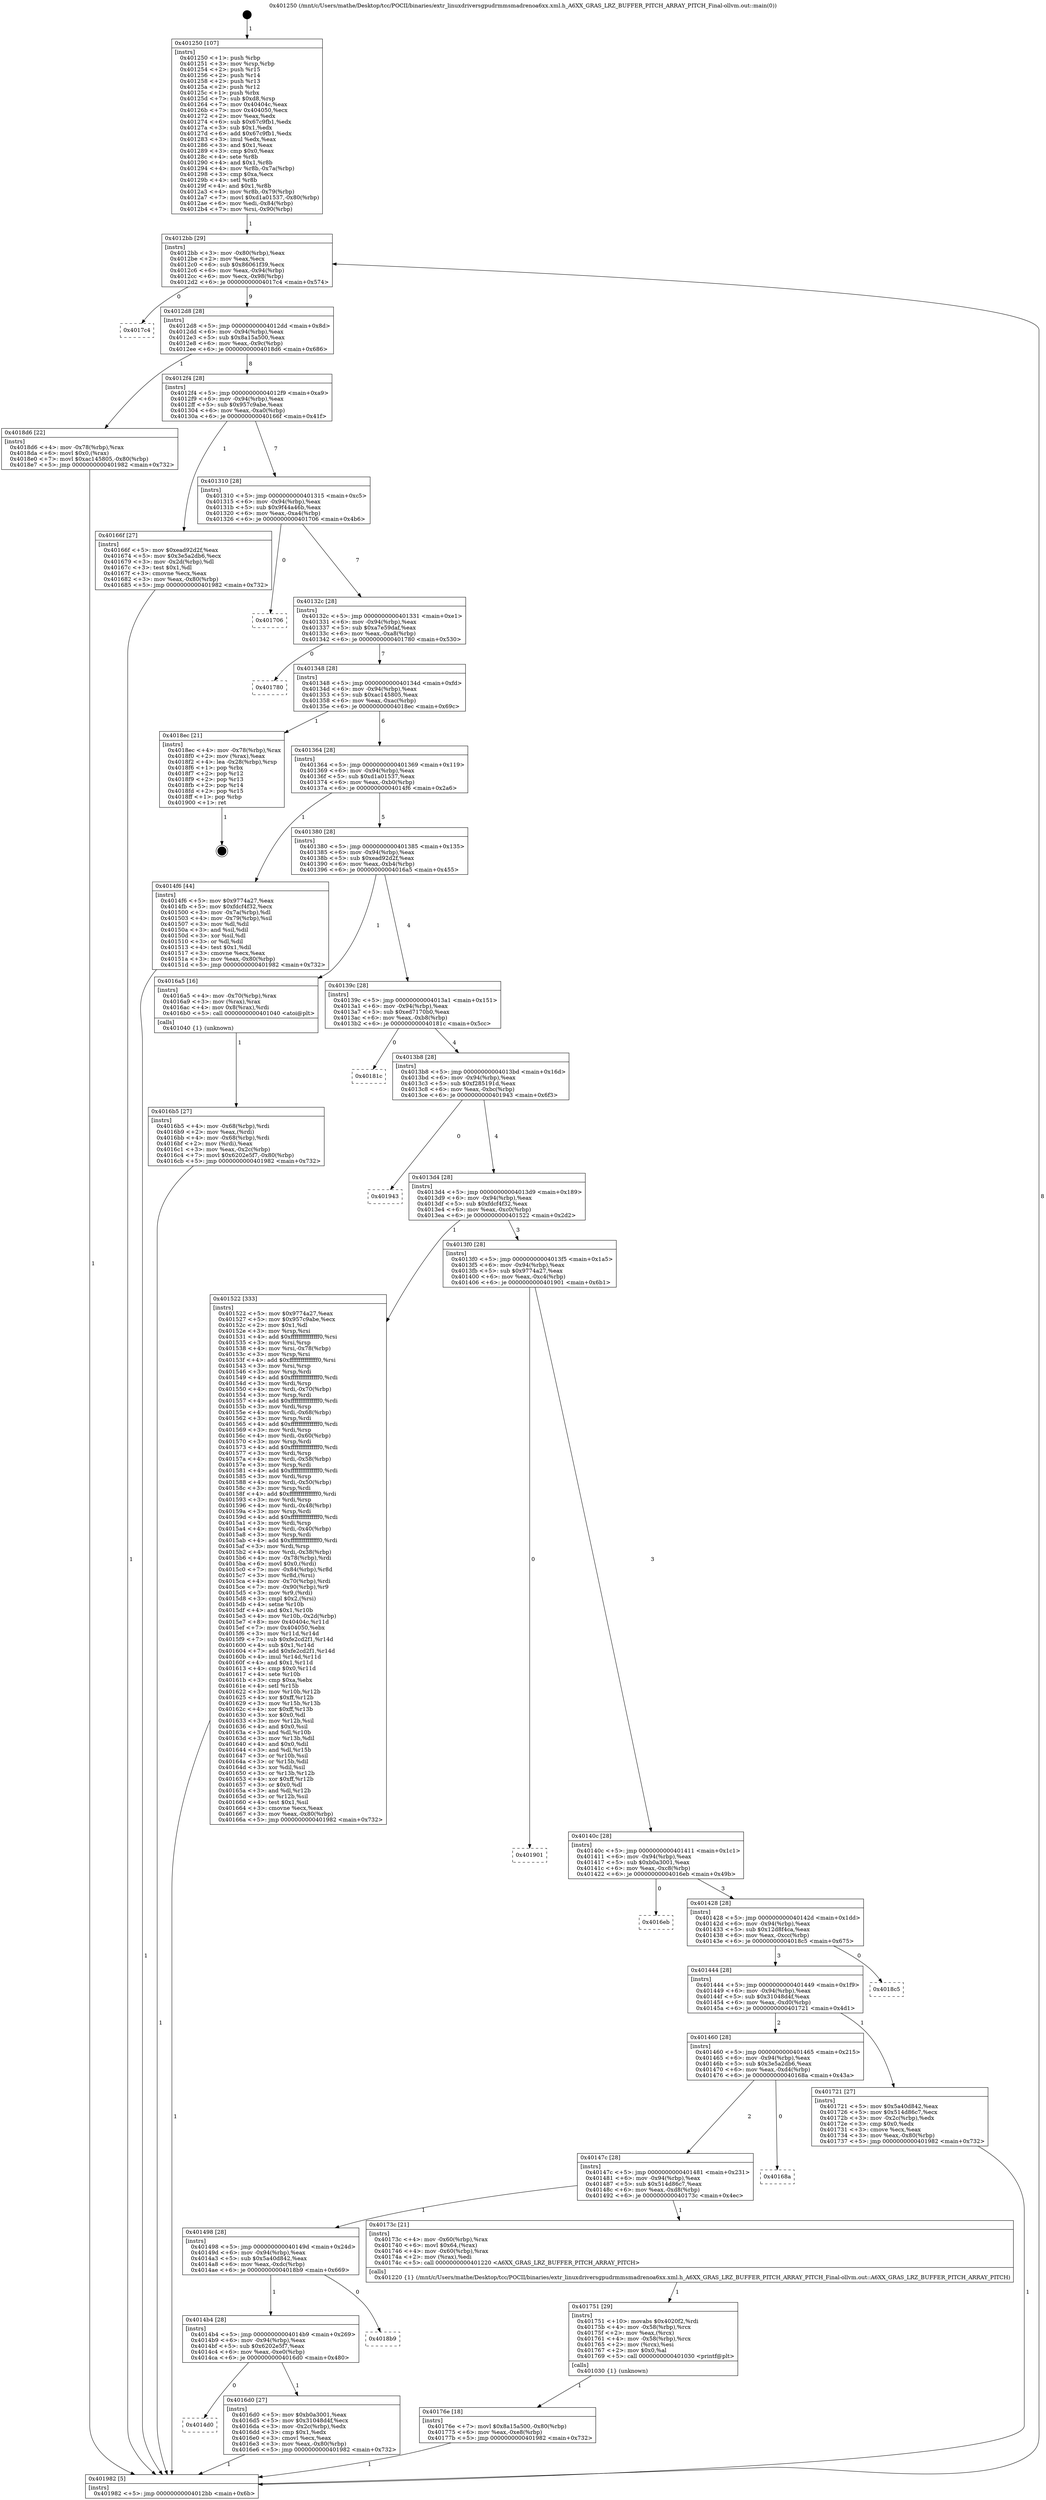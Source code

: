 digraph "0x401250" {
  label = "0x401250 (/mnt/c/Users/mathe/Desktop/tcc/POCII/binaries/extr_linuxdriversgpudrmmsmadrenoa6xx.xml.h_A6XX_GRAS_LRZ_BUFFER_PITCH_ARRAY_PITCH_Final-ollvm.out::main(0))"
  labelloc = "t"
  node[shape=record]

  Entry [label="",width=0.3,height=0.3,shape=circle,fillcolor=black,style=filled]
  "0x4012bb" [label="{
     0x4012bb [29]\l
     | [instrs]\l
     &nbsp;&nbsp;0x4012bb \<+3\>: mov -0x80(%rbp),%eax\l
     &nbsp;&nbsp;0x4012be \<+2\>: mov %eax,%ecx\l
     &nbsp;&nbsp;0x4012c0 \<+6\>: sub $0x86061f39,%ecx\l
     &nbsp;&nbsp;0x4012c6 \<+6\>: mov %eax,-0x94(%rbp)\l
     &nbsp;&nbsp;0x4012cc \<+6\>: mov %ecx,-0x98(%rbp)\l
     &nbsp;&nbsp;0x4012d2 \<+6\>: je 00000000004017c4 \<main+0x574\>\l
  }"]
  "0x4017c4" [label="{
     0x4017c4\l
  }", style=dashed]
  "0x4012d8" [label="{
     0x4012d8 [28]\l
     | [instrs]\l
     &nbsp;&nbsp;0x4012d8 \<+5\>: jmp 00000000004012dd \<main+0x8d\>\l
     &nbsp;&nbsp;0x4012dd \<+6\>: mov -0x94(%rbp),%eax\l
     &nbsp;&nbsp;0x4012e3 \<+5\>: sub $0x8a15a500,%eax\l
     &nbsp;&nbsp;0x4012e8 \<+6\>: mov %eax,-0x9c(%rbp)\l
     &nbsp;&nbsp;0x4012ee \<+6\>: je 00000000004018d6 \<main+0x686\>\l
  }"]
  Exit [label="",width=0.3,height=0.3,shape=circle,fillcolor=black,style=filled,peripheries=2]
  "0x4018d6" [label="{
     0x4018d6 [22]\l
     | [instrs]\l
     &nbsp;&nbsp;0x4018d6 \<+4\>: mov -0x78(%rbp),%rax\l
     &nbsp;&nbsp;0x4018da \<+6\>: movl $0x0,(%rax)\l
     &nbsp;&nbsp;0x4018e0 \<+7\>: movl $0xac145805,-0x80(%rbp)\l
     &nbsp;&nbsp;0x4018e7 \<+5\>: jmp 0000000000401982 \<main+0x732\>\l
  }"]
  "0x4012f4" [label="{
     0x4012f4 [28]\l
     | [instrs]\l
     &nbsp;&nbsp;0x4012f4 \<+5\>: jmp 00000000004012f9 \<main+0xa9\>\l
     &nbsp;&nbsp;0x4012f9 \<+6\>: mov -0x94(%rbp),%eax\l
     &nbsp;&nbsp;0x4012ff \<+5\>: sub $0x957c9abe,%eax\l
     &nbsp;&nbsp;0x401304 \<+6\>: mov %eax,-0xa0(%rbp)\l
     &nbsp;&nbsp;0x40130a \<+6\>: je 000000000040166f \<main+0x41f\>\l
  }"]
  "0x40176e" [label="{
     0x40176e [18]\l
     | [instrs]\l
     &nbsp;&nbsp;0x40176e \<+7\>: movl $0x8a15a500,-0x80(%rbp)\l
     &nbsp;&nbsp;0x401775 \<+6\>: mov %eax,-0xe8(%rbp)\l
     &nbsp;&nbsp;0x40177b \<+5\>: jmp 0000000000401982 \<main+0x732\>\l
  }"]
  "0x40166f" [label="{
     0x40166f [27]\l
     | [instrs]\l
     &nbsp;&nbsp;0x40166f \<+5\>: mov $0xead92d2f,%eax\l
     &nbsp;&nbsp;0x401674 \<+5\>: mov $0x3e5a2db6,%ecx\l
     &nbsp;&nbsp;0x401679 \<+3\>: mov -0x2d(%rbp),%dl\l
     &nbsp;&nbsp;0x40167c \<+3\>: test $0x1,%dl\l
     &nbsp;&nbsp;0x40167f \<+3\>: cmovne %ecx,%eax\l
     &nbsp;&nbsp;0x401682 \<+3\>: mov %eax,-0x80(%rbp)\l
     &nbsp;&nbsp;0x401685 \<+5\>: jmp 0000000000401982 \<main+0x732\>\l
  }"]
  "0x401310" [label="{
     0x401310 [28]\l
     | [instrs]\l
     &nbsp;&nbsp;0x401310 \<+5\>: jmp 0000000000401315 \<main+0xc5\>\l
     &nbsp;&nbsp;0x401315 \<+6\>: mov -0x94(%rbp),%eax\l
     &nbsp;&nbsp;0x40131b \<+5\>: sub $0x9f44a46b,%eax\l
     &nbsp;&nbsp;0x401320 \<+6\>: mov %eax,-0xa4(%rbp)\l
     &nbsp;&nbsp;0x401326 \<+6\>: je 0000000000401706 \<main+0x4b6\>\l
  }"]
  "0x401751" [label="{
     0x401751 [29]\l
     | [instrs]\l
     &nbsp;&nbsp;0x401751 \<+10\>: movabs $0x4020f2,%rdi\l
     &nbsp;&nbsp;0x40175b \<+4\>: mov -0x58(%rbp),%rcx\l
     &nbsp;&nbsp;0x40175f \<+2\>: mov %eax,(%rcx)\l
     &nbsp;&nbsp;0x401761 \<+4\>: mov -0x58(%rbp),%rcx\l
     &nbsp;&nbsp;0x401765 \<+2\>: mov (%rcx),%esi\l
     &nbsp;&nbsp;0x401767 \<+2\>: mov $0x0,%al\l
     &nbsp;&nbsp;0x401769 \<+5\>: call 0000000000401030 \<printf@plt\>\l
     | [calls]\l
     &nbsp;&nbsp;0x401030 \{1\} (unknown)\l
  }"]
  "0x401706" [label="{
     0x401706\l
  }", style=dashed]
  "0x40132c" [label="{
     0x40132c [28]\l
     | [instrs]\l
     &nbsp;&nbsp;0x40132c \<+5\>: jmp 0000000000401331 \<main+0xe1\>\l
     &nbsp;&nbsp;0x401331 \<+6\>: mov -0x94(%rbp),%eax\l
     &nbsp;&nbsp;0x401337 \<+5\>: sub $0xa7e59daf,%eax\l
     &nbsp;&nbsp;0x40133c \<+6\>: mov %eax,-0xa8(%rbp)\l
     &nbsp;&nbsp;0x401342 \<+6\>: je 0000000000401780 \<main+0x530\>\l
  }"]
  "0x4014d0" [label="{
     0x4014d0\l
  }", style=dashed]
  "0x401780" [label="{
     0x401780\l
  }", style=dashed]
  "0x401348" [label="{
     0x401348 [28]\l
     | [instrs]\l
     &nbsp;&nbsp;0x401348 \<+5\>: jmp 000000000040134d \<main+0xfd\>\l
     &nbsp;&nbsp;0x40134d \<+6\>: mov -0x94(%rbp),%eax\l
     &nbsp;&nbsp;0x401353 \<+5\>: sub $0xac145805,%eax\l
     &nbsp;&nbsp;0x401358 \<+6\>: mov %eax,-0xac(%rbp)\l
     &nbsp;&nbsp;0x40135e \<+6\>: je 00000000004018ec \<main+0x69c\>\l
  }"]
  "0x4016d0" [label="{
     0x4016d0 [27]\l
     | [instrs]\l
     &nbsp;&nbsp;0x4016d0 \<+5\>: mov $0xb0a3001,%eax\l
     &nbsp;&nbsp;0x4016d5 \<+5\>: mov $0x31048d4f,%ecx\l
     &nbsp;&nbsp;0x4016da \<+3\>: mov -0x2c(%rbp),%edx\l
     &nbsp;&nbsp;0x4016dd \<+3\>: cmp $0x1,%edx\l
     &nbsp;&nbsp;0x4016e0 \<+3\>: cmovl %ecx,%eax\l
     &nbsp;&nbsp;0x4016e3 \<+3\>: mov %eax,-0x80(%rbp)\l
     &nbsp;&nbsp;0x4016e6 \<+5\>: jmp 0000000000401982 \<main+0x732\>\l
  }"]
  "0x4018ec" [label="{
     0x4018ec [21]\l
     | [instrs]\l
     &nbsp;&nbsp;0x4018ec \<+4\>: mov -0x78(%rbp),%rax\l
     &nbsp;&nbsp;0x4018f0 \<+2\>: mov (%rax),%eax\l
     &nbsp;&nbsp;0x4018f2 \<+4\>: lea -0x28(%rbp),%rsp\l
     &nbsp;&nbsp;0x4018f6 \<+1\>: pop %rbx\l
     &nbsp;&nbsp;0x4018f7 \<+2\>: pop %r12\l
     &nbsp;&nbsp;0x4018f9 \<+2\>: pop %r13\l
     &nbsp;&nbsp;0x4018fb \<+2\>: pop %r14\l
     &nbsp;&nbsp;0x4018fd \<+2\>: pop %r15\l
     &nbsp;&nbsp;0x4018ff \<+1\>: pop %rbp\l
     &nbsp;&nbsp;0x401900 \<+1\>: ret\l
  }"]
  "0x401364" [label="{
     0x401364 [28]\l
     | [instrs]\l
     &nbsp;&nbsp;0x401364 \<+5\>: jmp 0000000000401369 \<main+0x119\>\l
     &nbsp;&nbsp;0x401369 \<+6\>: mov -0x94(%rbp),%eax\l
     &nbsp;&nbsp;0x40136f \<+5\>: sub $0xd1a01537,%eax\l
     &nbsp;&nbsp;0x401374 \<+6\>: mov %eax,-0xb0(%rbp)\l
     &nbsp;&nbsp;0x40137a \<+6\>: je 00000000004014f6 \<main+0x2a6\>\l
  }"]
  "0x4014b4" [label="{
     0x4014b4 [28]\l
     | [instrs]\l
     &nbsp;&nbsp;0x4014b4 \<+5\>: jmp 00000000004014b9 \<main+0x269\>\l
     &nbsp;&nbsp;0x4014b9 \<+6\>: mov -0x94(%rbp),%eax\l
     &nbsp;&nbsp;0x4014bf \<+5\>: sub $0x6202e5f7,%eax\l
     &nbsp;&nbsp;0x4014c4 \<+6\>: mov %eax,-0xe0(%rbp)\l
     &nbsp;&nbsp;0x4014ca \<+6\>: je 00000000004016d0 \<main+0x480\>\l
  }"]
  "0x4014f6" [label="{
     0x4014f6 [44]\l
     | [instrs]\l
     &nbsp;&nbsp;0x4014f6 \<+5\>: mov $0x9774a27,%eax\l
     &nbsp;&nbsp;0x4014fb \<+5\>: mov $0xfdcf4f32,%ecx\l
     &nbsp;&nbsp;0x401500 \<+3\>: mov -0x7a(%rbp),%dl\l
     &nbsp;&nbsp;0x401503 \<+4\>: mov -0x79(%rbp),%sil\l
     &nbsp;&nbsp;0x401507 \<+3\>: mov %dl,%dil\l
     &nbsp;&nbsp;0x40150a \<+3\>: and %sil,%dil\l
     &nbsp;&nbsp;0x40150d \<+3\>: xor %sil,%dl\l
     &nbsp;&nbsp;0x401510 \<+3\>: or %dl,%dil\l
     &nbsp;&nbsp;0x401513 \<+4\>: test $0x1,%dil\l
     &nbsp;&nbsp;0x401517 \<+3\>: cmovne %ecx,%eax\l
     &nbsp;&nbsp;0x40151a \<+3\>: mov %eax,-0x80(%rbp)\l
     &nbsp;&nbsp;0x40151d \<+5\>: jmp 0000000000401982 \<main+0x732\>\l
  }"]
  "0x401380" [label="{
     0x401380 [28]\l
     | [instrs]\l
     &nbsp;&nbsp;0x401380 \<+5\>: jmp 0000000000401385 \<main+0x135\>\l
     &nbsp;&nbsp;0x401385 \<+6\>: mov -0x94(%rbp),%eax\l
     &nbsp;&nbsp;0x40138b \<+5\>: sub $0xead92d2f,%eax\l
     &nbsp;&nbsp;0x401390 \<+6\>: mov %eax,-0xb4(%rbp)\l
     &nbsp;&nbsp;0x401396 \<+6\>: je 00000000004016a5 \<main+0x455\>\l
  }"]
  "0x401982" [label="{
     0x401982 [5]\l
     | [instrs]\l
     &nbsp;&nbsp;0x401982 \<+5\>: jmp 00000000004012bb \<main+0x6b\>\l
  }"]
  "0x401250" [label="{
     0x401250 [107]\l
     | [instrs]\l
     &nbsp;&nbsp;0x401250 \<+1\>: push %rbp\l
     &nbsp;&nbsp;0x401251 \<+3\>: mov %rsp,%rbp\l
     &nbsp;&nbsp;0x401254 \<+2\>: push %r15\l
     &nbsp;&nbsp;0x401256 \<+2\>: push %r14\l
     &nbsp;&nbsp;0x401258 \<+2\>: push %r13\l
     &nbsp;&nbsp;0x40125a \<+2\>: push %r12\l
     &nbsp;&nbsp;0x40125c \<+1\>: push %rbx\l
     &nbsp;&nbsp;0x40125d \<+7\>: sub $0xd8,%rsp\l
     &nbsp;&nbsp;0x401264 \<+7\>: mov 0x40404c,%eax\l
     &nbsp;&nbsp;0x40126b \<+7\>: mov 0x404050,%ecx\l
     &nbsp;&nbsp;0x401272 \<+2\>: mov %eax,%edx\l
     &nbsp;&nbsp;0x401274 \<+6\>: sub $0x67c9fb1,%edx\l
     &nbsp;&nbsp;0x40127a \<+3\>: sub $0x1,%edx\l
     &nbsp;&nbsp;0x40127d \<+6\>: add $0x67c9fb1,%edx\l
     &nbsp;&nbsp;0x401283 \<+3\>: imul %edx,%eax\l
     &nbsp;&nbsp;0x401286 \<+3\>: and $0x1,%eax\l
     &nbsp;&nbsp;0x401289 \<+3\>: cmp $0x0,%eax\l
     &nbsp;&nbsp;0x40128c \<+4\>: sete %r8b\l
     &nbsp;&nbsp;0x401290 \<+4\>: and $0x1,%r8b\l
     &nbsp;&nbsp;0x401294 \<+4\>: mov %r8b,-0x7a(%rbp)\l
     &nbsp;&nbsp;0x401298 \<+3\>: cmp $0xa,%ecx\l
     &nbsp;&nbsp;0x40129b \<+4\>: setl %r8b\l
     &nbsp;&nbsp;0x40129f \<+4\>: and $0x1,%r8b\l
     &nbsp;&nbsp;0x4012a3 \<+4\>: mov %r8b,-0x79(%rbp)\l
     &nbsp;&nbsp;0x4012a7 \<+7\>: movl $0xd1a01537,-0x80(%rbp)\l
     &nbsp;&nbsp;0x4012ae \<+6\>: mov %edi,-0x84(%rbp)\l
     &nbsp;&nbsp;0x4012b4 \<+7\>: mov %rsi,-0x90(%rbp)\l
  }"]
  "0x4018b9" [label="{
     0x4018b9\l
  }", style=dashed]
  "0x4016a5" [label="{
     0x4016a5 [16]\l
     | [instrs]\l
     &nbsp;&nbsp;0x4016a5 \<+4\>: mov -0x70(%rbp),%rax\l
     &nbsp;&nbsp;0x4016a9 \<+3\>: mov (%rax),%rax\l
     &nbsp;&nbsp;0x4016ac \<+4\>: mov 0x8(%rax),%rdi\l
     &nbsp;&nbsp;0x4016b0 \<+5\>: call 0000000000401040 \<atoi@plt\>\l
     | [calls]\l
     &nbsp;&nbsp;0x401040 \{1\} (unknown)\l
  }"]
  "0x40139c" [label="{
     0x40139c [28]\l
     | [instrs]\l
     &nbsp;&nbsp;0x40139c \<+5\>: jmp 00000000004013a1 \<main+0x151\>\l
     &nbsp;&nbsp;0x4013a1 \<+6\>: mov -0x94(%rbp),%eax\l
     &nbsp;&nbsp;0x4013a7 \<+5\>: sub $0xed7170b0,%eax\l
     &nbsp;&nbsp;0x4013ac \<+6\>: mov %eax,-0xb8(%rbp)\l
     &nbsp;&nbsp;0x4013b2 \<+6\>: je 000000000040181c \<main+0x5cc\>\l
  }"]
  "0x401498" [label="{
     0x401498 [28]\l
     | [instrs]\l
     &nbsp;&nbsp;0x401498 \<+5\>: jmp 000000000040149d \<main+0x24d\>\l
     &nbsp;&nbsp;0x40149d \<+6\>: mov -0x94(%rbp),%eax\l
     &nbsp;&nbsp;0x4014a3 \<+5\>: sub $0x5a40d842,%eax\l
     &nbsp;&nbsp;0x4014a8 \<+6\>: mov %eax,-0xdc(%rbp)\l
     &nbsp;&nbsp;0x4014ae \<+6\>: je 00000000004018b9 \<main+0x669\>\l
  }"]
  "0x40181c" [label="{
     0x40181c\l
  }", style=dashed]
  "0x4013b8" [label="{
     0x4013b8 [28]\l
     | [instrs]\l
     &nbsp;&nbsp;0x4013b8 \<+5\>: jmp 00000000004013bd \<main+0x16d\>\l
     &nbsp;&nbsp;0x4013bd \<+6\>: mov -0x94(%rbp),%eax\l
     &nbsp;&nbsp;0x4013c3 \<+5\>: sub $0xf285191d,%eax\l
     &nbsp;&nbsp;0x4013c8 \<+6\>: mov %eax,-0xbc(%rbp)\l
     &nbsp;&nbsp;0x4013ce \<+6\>: je 0000000000401943 \<main+0x6f3\>\l
  }"]
  "0x40173c" [label="{
     0x40173c [21]\l
     | [instrs]\l
     &nbsp;&nbsp;0x40173c \<+4\>: mov -0x60(%rbp),%rax\l
     &nbsp;&nbsp;0x401740 \<+6\>: movl $0x64,(%rax)\l
     &nbsp;&nbsp;0x401746 \<+4\>: mov -0x60(%rbp),%rax\l
     &nbsp;&nbsp;0x40174a \<+2\>: mov (%rax),%edi\l
     &nbsp;&nbsp;0x40174c \<+5\>: call 0000000000401220 \<A6XX_GRAS_LRZ_BUFFER_PITCH_ARRAY_PITCH\>\l
     | [calls]\l
     &nbsp;&nbsp;0x401220 \{1\} (/mnt/c/Users/mathe/Desktop/tcc/POCII/binaries/extr_linuxdriversgpudrmmsmadrenoa6xx.xml.h_A6XX_GRAS_LRZ_BUFFER_PITCH_ARRAY_PITCH_Final-ollvm.out::A6XX_GRAS_LRZ_BUFFER_PITCH_ARRAY_PITCH)\l
  }"]
  "0x401943" [label="{
     0x401943\l
  }", style=dashed]
  "0x4013d4" [label="{
     0x4013d4 [28]\l
     | [instrs]\l
     &nbsp;&nbsp;0x4013d4 \<+5\>: jmp 00000000004013d9 \<main+0x189\>\l
     &nbsp;&nbsp;0x4013d9 \<+6\>: mov -0x94(%rbp),%eax\l
     &nbsp;&nbsp;0x4013df \<+5\>: sub $0xfdcf4f32,%eax\l
     &nbsp;&nbsp;0x4013e4 \<+6\>: mov %eax,-0xc0(%rbp)\l
     &nbsp;&nbsp;0x4013ea \<+6\>: je 0000000000401522 \<main+0x2d2\>\l
  }"]
  "0x40147c" [label="{
     0x40147c [28]\l
     | [instrs]\l
     &nbsp;&nbsp;0x40147c \<+5\>: jmp 0000000000401481 \<main+0x231\>\l
     &nbsp;&nbsp;0x401481 \<+6\>: mov -0x94(%rbp),%eax\l
     &nbsp;&nbsp;0x401487 \<+5\>: sub $0x514d86c7,%eax\l
     &nbsp;&nbsp;0x40148c \<+6\>: mov %eax,-0xd8(%rbp)\l
     &nbsp;&nbsp;0x401492 \<+6\>: je 000000000040173c \<main+0x4ec\>\l
  }"]
  "0x401522" [label="{
     0x401522 [333]\l
     | [instrs]\l
     &nbsp;&nbsp;0x401522 \<+5\>: mov $0x9774a27,%eax\l
     &nbsp;&nbsp;0x401527 \<+5\>: mov $0x957c9abe,%ecx\l
     &nbsp;&nbsp;0x40152c \<+2\>: mov $0x1,%dl\l
     &nbsp;&nbsp;0x40152e \<+3\>: mov %rsp,%rsi\l
     &nbsp;&nbsp;0x401531 \<+4\>: add $0xfffffffffffffff0,%rsi\l
     &nbsp;&nbsp;0x401535 \<+3\>: mov %rsi,%rsp\l
     &nbsp;&nbsp;0x401538 \<+4\>: mov %rsi,-0x78(%rbp)\l
     &nbsp;&nbsp;0x40153c \<+3\>: mov %rsp,%rsi\l
     &nbsp;&nbsp;0x40153f \<+4\>: add $0xfffffffffffffff0,%rsi\l
     &nbsp;&nbsp;0x401543 \<+3\>: mov %rsi,%rsp\l
     &nbsp;&nbsp;0x401546 \<+3\>: mov %rsp,%rdi\l
     &nbsp;&nbsp;0x401549 \<+4\>: add $0xfffffffffffffff0,%rdi\l
     &nbsp;&nbsp;0x40154d \<+3\>: mov %rdi,%rsp\l
     &nbsp;&nbsp;0x401550 \<+4\>: mov %rdi,-0x70(%rbp)\l
     &nbsp;&nbsp;0x401554 \<+3\>: mov %rsp,%rdi\l
     &nbsp;&nbsp;0x401557 \<+4\>: add $0xfffffffffffffff0,%rdi\l
     &nbsp;&nbsp;0x40155b \<+3\>: mov %rdi,%rsp\l
     &nbsp;&nbsp;0x40155e \<+4\>: mov %rdi,-0x68(%rbp)\l
     &nbsp;&nbsp;0x401562 \<+3\>: mov %rsp,%rdi\l
     &nbsp;&nbsp;0x401565 \<+4\>: add $0xfffffffffffffff0,%rdi\l
     &nbsp;&nbsp;0x401569 \<+3\>: mov %rdi,%rsp\l
     &nbsp;&nbsp;0x40156c \<+4\>: mov %rdi,-0x60(%rbp)\l
     &nbsp;&nbsp;0x401570 \<+3\>: mov %rsp,%rdi\l
     &nbsp;&nbsp;0x401573 \<+4\>: add $0xfffffffffffffff0,%rdi\l
     &nbsp;&nbsp;0x401577 \<+3\>: mov %rdi,%rsp\l
     &nbsp;&nbsp;0x40157a \<+4\>: mov %rdi,-0x58(%rbp)\l
     &nbsp;&nbsp;0x40157e \<+3\>: mov %rsp,%rdi\l
     &nbsp;&nbsp;0x401581 \<+4\>: add $0xfffffffffffffff0,%rdi\l
     &nbsp;&nbsp;0x401585 \<+3\>: mov %rdi,%rsp\l
     &nbsp;&nbsp;0x401588 \<+4\>: mov %rdi,-0x50(%rbp)\l
     &nbsp;&nbsp;0x40158c \<+3\>: mov %rsp,%rdi\l
     &nbsp;&nbsp;0x40158f \<+4\>: add $0xfffffffffffffff0,%rdi\l
     &nbsp;&nbsp;0x401593 \<+3\>: mov %rdi,%rsp\l
     &nbsp;&nbsp;0x401596 \<+4\>: mov %rdi,-0x48(%rbp)\l
     &nbsp;&nbsp;0x40159a \<+3\>: mov %rsp,%rdi\l
     &nbsp;&nbsp;0x40159d \<+4\>: add $0xfffffffffffffff0,%rdi\l
     &nbsp;&nbsp;0x4015a1 \<+3\>: mov %rdi,%rsp\l
     &nbsp;&nbsp;0x4015a4 \<+4\>: mov %rdi,-0x40(%rbp)\l
     &nbsp;&nbsp;0x4015a8 \<+3\>: mov %rsp,%rdi\l
     &nbsp;&nbsp;0x4015ab \<+4\>: add $0xfffffffffffffff0,%rdi\l
     &nbsp;&nbsp;0x4015af \<+3\>: mov %rdi,%rsp\l
     &nbsp;&nbsp;0x4015b2 \<+4\>: mov %rdi,-0x38(%rbp)\l
     &nbsp;&nbsp;0x4015b6 \<+4\>: mov -0x78(%rbp),%rdi\l
     &nbsp;&nbsp;0x4015ba \<+6\>: movl $0x0,(%rdi)\l
     &nbsp;&nbsp;0x4015c0 \<+7\>: mov -0x84(%rbp),%r8d\l
     &nbsp;&nbsp;0x4015c7 \<+3\>: mov %r8d,(%rsi)\l
     &nbsp;&nbsp;0x4015ca \<+4\>: mov -0x70(%rbp),%rdi\l
     &nbsp;&nbsp;0x4015ce \<+7\>: mov -0x90(%rbp),%r9\l
     &nbsp;&nbsp;0x4015d5 \<+3\>: mov %r9,(%rdi)\l
     &nbsp;&nbsp;0x4015d8 \<+3\>: cmpl $0x2,(%rsi)\l
     &nbsp;&nbsp;0x4015db \<+4\>: setne %r10b\l
     &nbsp;&nbsp;0x4015df \<+4\>: and $0x1,%r10b\l
     &nbsp;&nbsp;0x4015e3 \<+4\>: mov %r10b,-0x2d(%rbp)\l
     &nbsp;&nbsp;0x4015e7 \<+8\>: mov 0x40404c,%r11d\l
     &nbsp;&nbsp;0x4015ef \<+7\>: mov 0x404050,%ebx\l
     &nbsp;&nbsp;0x4015f6 \<+3\>: mov %r11d,%r14d\l
     &nbsp;&nbsp;0x4015f9 \<+7\>: sub $0xfe2cd2f1,%r14d\l
     &nbsp;&nbsp;0x401600 \<+4\>: sub $0x1,%r14d\l
     &nbsp;&nbsp;0x401604 \<+7\>: add $0xfe2cd2f1,%r14d\l
     &nbsp;&nbsp;0x40160b \<+4\>: imul %r14d,%r11d\l
     &nbsp;&nbsp;0x40160f \<+4\>: and $0x1,%r11d\l
     &nbsp;&nbsp;0x401613 \<+4\>: cmp $0x0,%r11d\l
     &nbsp;&nbsp;0x401617 \<+4\>: sete %r10b\l
     &nbsp;&nbsp;0x40161b \<+3\>: cmp $0xa,%ebx\l
     &nbsp;&nbsp;0x40161e \<+4\>: setl %r15b\l
     &nbsp;&nbsp;0x401622 \<+3\>: mov %r10b,%r12b\l
     &nbsp;&nbsp;0x401625 \<+4\>: xor $0xff,%r12b\l
     &nbsp;&nbsp;0x401629 \<+3\>: mov %r15b,%r13b\l
     &nbsp;&nbsp;0x40162c \<+4\>: xor $0xff,%r13b\l
     &nbsp;&nbsp;0x401630 \<+3\>: xor $0x0,%dl\l
     &nbsp;&nbsp;0x401633 \<+3\>: mov %r12b,%sil\l
     &nbsp;&nbsp;0x401636 \<+4\>: and $0x0,%sil\l
     &nbsp;&nbsp;0x40163a \<+3\>: and %dl,%r10b\l
     &nbsp;&nbsp;0x40163d \<+3\>: mov %r13b,%dil\l
     &nbsp;&nbsp;0x401640 \<+4\>: and $0x0,%dil\l
     &nbsp;&nbsp;0x401644 \<+3\>: and %dl,%r15b\l
     &nbsp;&nbsp;0x401647 \<+3\>: or %r10b,%sil\l
     &nbsp;&nbsp;0x40164a \<+3\>: or %r15b,%dil\l
     &nbsp;&nbsp;0x40164d \<+3\>: xor %dil,%sil\l
     &nbsp;&nbsp;0x401650 \<+3\>: or %r13b,%r12b\l
     &nbsp;&nbsp;0x401653 \<+4\>: xor $0xff,%r12b\l
     &nbsp;&nbsp;0x401657 \<+3\>: or $0x0,%dl\l
     &nbsp;&nbsp;0x40165a \<+3\>: and %dl,%r12b\l
     &nbsp;&nbsp;0x40165d \<+3\>: or %r12b,%sil\l
     &nbsp;&nbsp;0x401660 \<+4\>: test $0x1,%sil\l
     &nbsp;&nbsp;0x401664 \<+3\>: cmovne %ecx,%eax\l
     &nbsp;&nbsp;0x401667 \<+3\>: mov %eax,-0x80(%rbp)\l
     &nbsp;&nbsp;0x40166a \<+5\>: jmp 0000000000401982 \<main+0x732\>\l
  }"]
  "0x4013f0" [label="{
     0x4013f0 [28]\l
     | [instrs]\l
     &nbsp;&nbsp;0x4013f0 \<+5\>: jmp 00000000004013f5 \<main+0x1a5\>\l
     &nbsp;&nbsp;0x4013f5 \<+6\>: mov -0x94(%rbp),%eax\l
     &nbsp;&nbsp;0x4013fb \<+5\>: sub $0x9774a27,%eax\l
     &nbsp;&nbsp;0x401400 \<+6\>: mov %eax,-0xc4(%rbp)\l
     &nbsp;&nbsp;0x401406 \<+6\>: je 0000000000401901 \<main+0x6b1\>\l
  }"]
  "0x40168a" [label="{
     0x40168a\l
  }", style=dashed]
  "0x4016b5" [label="{
     0x4016b5 [27]\l
     | [instrs]\l
     &nbsp;&nbsp;0x4016b5 \<+4\>: mov -0x68(%rbp),%rdi\l
     &nbsp;&nbsp;0x4016b9 \<+2\>: mov %eax,(%rdi)\l
     &nbsp;&nbsp;0x4016bb \<+4\>: mov -0x68(%rbp),%rdi\l
     &nbsp;&nbsp;0x4016bf \<+2\>: mov (%rdi),%eax\l
     &nbsp;&nbsp;0x4016c1 \<+3\>: mov %eax,-0x2c(%rbp)\l
     &nbsp;&nbsp;0x4016c4 \<+7\>: movl $0x6202e5f7,-0x80(%rbp)\l
     &nbsp;&nbsp;0x4016cb \<+5\>: jmp 0000000000401982 \<main+0x732\>\l
  }"]
  "0x401460" [label="{
     0x401460 [28]\l
     | [instrs]\l
     &nbsp;&nbsp;0x401460 \<+5\>: jmp 0000000000401465 \<main+0x215\>\l
     &nbsp;&nbsp;0x401465 \<+6\>: mov -0x94(%rbp),%eax\l
     &nbsp;&nbsp;0x40146b \<+5\>: sub $0x3e5a2db6,%eax\l
     &nbsp;&nbsp;0x401470 \<+6\>: mov %eax,-0xd4(%rbp)\l
     &nbsp;&nbsp;0x401476 \<+6\>: je 000000000040168a \<main+0x43a\>\l
  }"]
  "0x401901" [label="{
     0x401901\l
  }", style=dashed]
  "0x40140c" [label="{
     0x40140c [28]\l
     | [instrs]\l
     &nbsp;&nbsp;0x40140c \<+5\>: jmp 0000000000401411 \<main+0x1c1\>\l
     &nbsp;&nbsp;0x401411 \<+6\>: mov -0x94(%rbp),%eax\l
     &nbsp;&nbsp;0x401417 \<+5\>: sub $0xb0a3001,%eax\l
     &nbsp;&nbsp;0x40141c \<+6\>: mov %eax,-0xc8(%rbp)\l
     &nbsp;&nbsp;0x401422 \<+6\>: je 00000000004016eb \<main+0x49b\>\l
  }"]
  "0x401721" [label="{
     0x401721 [27]\l
     | [instrs]\l
     &nbsp;&nbsp;0x401721 \<+5\>: mov $0x5a40d842,%eax\l
     &nbsp;&nbsp;0x401726 \<+5\>: mov $0x514d86c7,%ecx\l
     &nbsp;&nbsp;0x40172b \<+3\>: mov -0x2c(%rbp),%edx\l
     &nbsp;&nbsp;0x40172e \<+3\>: cmp $0x0,%edx\l
     &nbsp;&nbsp;0x401731 \<+3\>: cmove %ecx,%eax\l
     &nbsp;&nbsp;0x401734 \<+3\>: mov %eax,-0x80(%rbp)\l
     &nbsp;&nbsp;0x401737 \<+5\>: jmp 0000000000401982 \<main+0x732\>\l
  }"]
  "0x4016eb" [label="{
     0x4016eb\l
  }", style=dashed]
  "0x401428" [label="{
     0x401428 [28]\l
     | [instrs]\l
     &nbsp;&nbsp;0x401428 \<+5\>: jmp 000000000040142d \<main+0x1dd\>\l
     &nbsp;&nbsp;0x40142d \<+6\>: mov -0x94(%rbp),%eax\l
     &nbsp;&nbsp;0x401433 \<+5\>: sub $0x12d8f4ca,%eax\l
     &nbsp;&nbsp;0x401438 \<+6\>: mov %eax,-0xcc(%rbp)\l
     &nbsp;&nbsp;0x40143e \<+6\>: je 00000000004018c5 \<main+0x675\>\l
  }"]
  "0x401444" [label="{
     0x401444 [28]\l
     | [instrs]\l
     &nbsp;&nbsp;0x401444 \<+5\>: jmp 0000000000401449 \<main+0x1f9\>\l
     &nbsp;&nbsp;0x401449 \<+6\>: mov -0x94(%rbp),%eax\l
     &nbsp;&nbsp;0x40144f \<+5\>: sub $0x31048d4f,%eax\l
     &nbsp;&nbsp;0x401454 \<+6\>: mov %eax,-0xd0(%rbp)\l
     &nbsp;&nbsp;0x40145a \<+6\>: je 0000000000401721 \<main+0x4d1\>\l
  }"]
  "0x4018c5" [label="{
     0x4018c5\l
  }", style=dashed]
  Entry -> "0x401250" [label=" 1"]
  "0x4012bb" -> "0x4017c4" [label=" 0"]
  "0x4012bb" -> "0x4012d8" [label=" 9"]
  "0x4018ec" -> Exit [label=" 1"]
  "0x4012d8" -> "0x4018d6" [label=" 1"]
  "0x4012d8" -> "0x4012f4" [label=" 8"]
  "0x4018d6" -> "0x401982" [label=" 1"]
  "0x4012f4" -> "0x40166f" [label=" 1"]
  "0x4012f4" -> "0x401310" [label=" 7"]
  "0x40176e" -> "0x401982" [label=" 1"]
  "0x401310" -> "0x401706" [label=" 0"]
  "0x401310" -> "0x40132c" [label=" 7"]
  "0x401751" -> "0x40176e" [label=" 1"]
  "0x40132c" -> "0x401780" [label=" 0"]
  "0x40132c" -> "0x401348" [label=" 7"]
  "0x40173c" -> "0x401751" [label=" 1"]
  "0x401348" -> "0x4018ec" [label=" 1"]
  "0x401348" -> "0x401364" [label=" 6"]
  "0x401721" -> "0x401982" [label=" 1"]
  "0x401364" -> "0x4014f6" [label=" 1"]
  "0x401364" -> "0x401380" [label=" 5"]
  "0x4014f6" -> "0x401982" [label=" 1"]
  "0x401250" -> "0x4012bb" [label=" 1"]
  "0x401982" -> "0x4012bb" [label=" 8"]
  "0x4014b4" -> "0x4014d0" [label=" 0"]
  "0x401380" -> "0x4016a5" [label=" 1"]
  "0x401380" -> "0x40139c" [label=" 4"]
  "0x4014b4" -> "0x4016d0" [label=" 1"]
  "0x40139c" -> "0x40181c" [label=" 0"]
  "0x40139c" -> "0x4013b8" [label=" 4"]
  "0x401498" -> "0x4014b4" [label=" 1"]
  "0x4013b8" -> "0x401943" [label=" 0"]
  "0x4013b8" -> "0x4013d4" [label=" 4"]
  "0x401498" -> "0x4018b9" [label=" 0"]
  "0x4013d4" -> "0x401522" [label=" 1"]
  "0x4013d4" -> "0x4013f0" [label=" 3"]
  "0x40147c" -> "0x401498" [label=" 1"]
  "0x401522" -> "0x401982" [label=" 1"]
  "0x40166f" -> "0x401982" [label=" 1"]
  "0x4016a5" -> "0x4016b5" [label=" 1"]
  "0x4016b5" -> "0x401982" [label=" 1"]
  "0x40147c" -> "0x40173c" [label=" 1"]
  "0x4013f0" -> "0x401901" [label=" 0"]
  "0x4013f0" -> "0x40140c" [label=" 3"]
  "0x401460" -> "0x40147c" [label=" 2"]
  "0x40140c" -> "0x4016eb" [label=" 0"]
  "0x40140c" -> "0x401428" [label=" 3"]
  "0x401460" -> "0x40168a" [label=" 0"]
  "0x401428" -> "0x4018c5" [label=" 0"]
  "0x401428" -> "0x401444" [label=" 3"]
  "0x4016d0" -> "0x401982" [label=" 1"]
  "0x401444" -> "0x401721" [label=" 1"]
  "0x401444" -> "0x401460" [label=" 2"]
}
